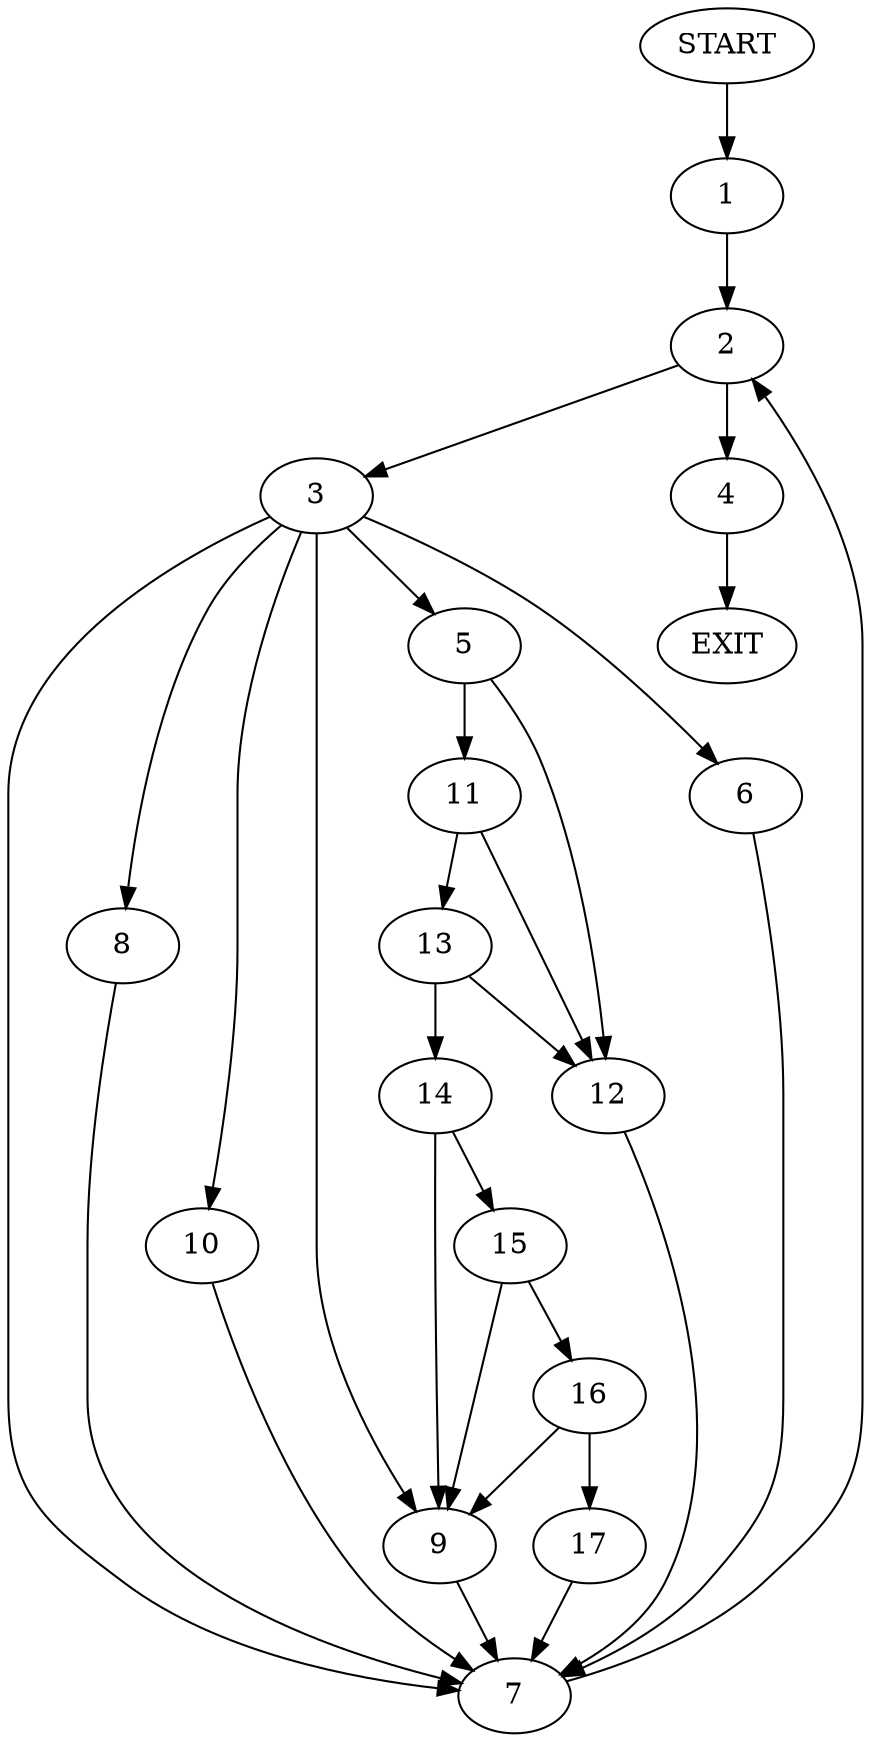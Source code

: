 digraph {
0 [label="START"]
18 [label="EXIT"]
0 -> 1
1 -> 2
2 -> 3
2 -> 4
3 -> 5
3 -> 6
3 -> 7
3 -> 8
3 -> 9
3 -> 10
4 -> 18
10 -> 7
5 -> 11
5 -> 12
8 -> 7
6 -> 7
9 -> 7
7 -> 2
12 -> 7
11 -> 13
11 -> 12
13 -> 14
13 -> 12
14 -> 15
14 -> 9
15 -> 16
15 -> 9
16 -> 17
16 -> 9
17 -> 7
}
